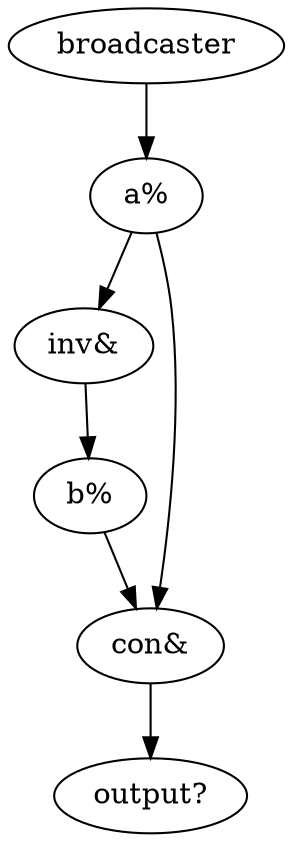 digraph aoc {
	"broadcaster" -> "a%";
	"a%" -> "inv&", "con&";
	"b%" -> "con&";
	"con&" -> "output?";
	"inv&" -> "b%";
}
